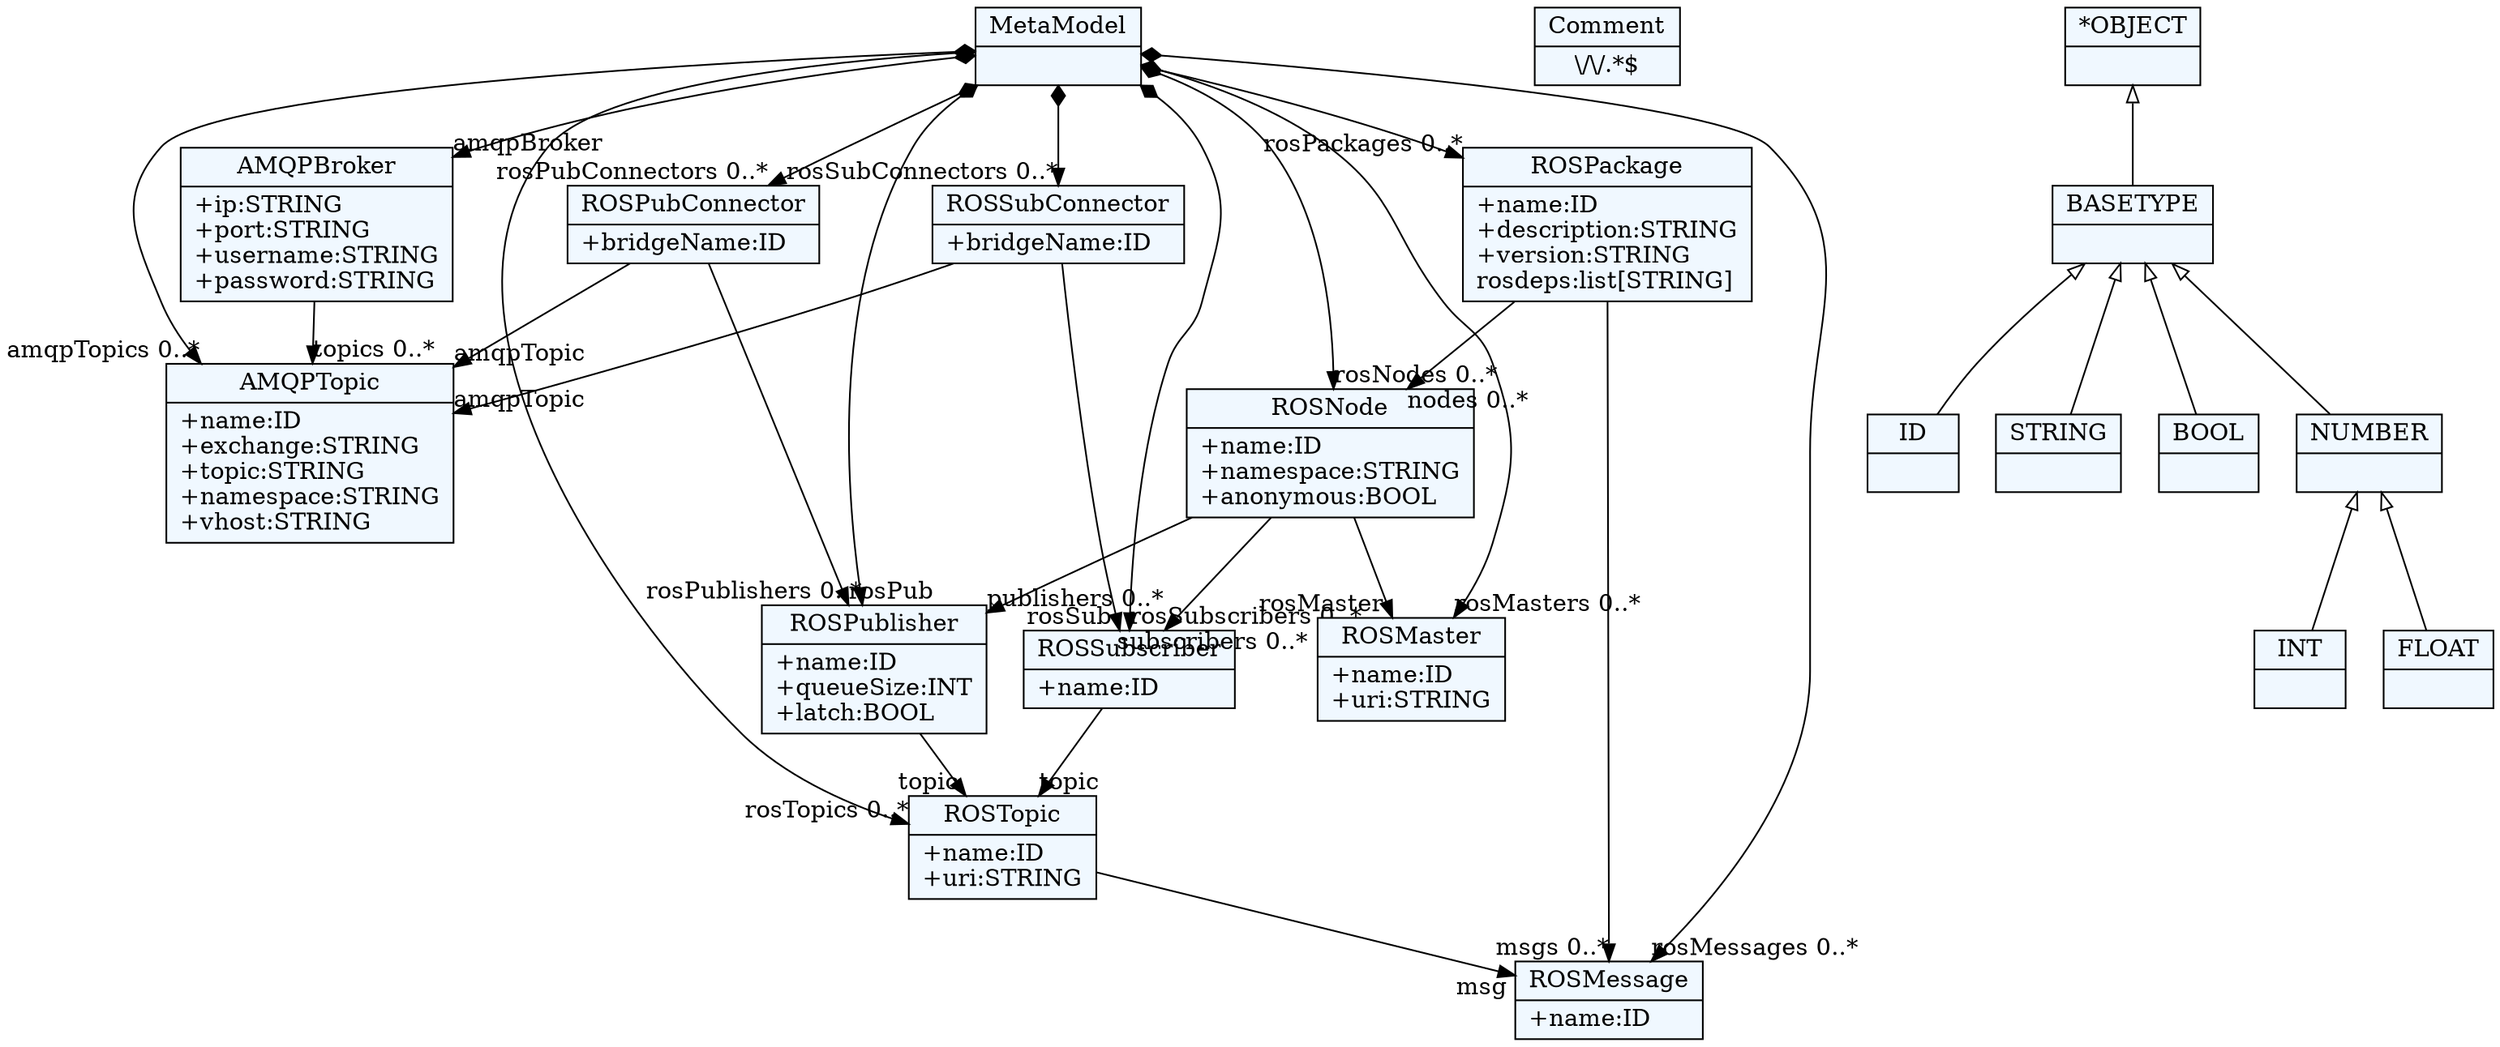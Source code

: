 
    digraph xtext {
    fontname = "Bitstream Vera Sans"
    fontsize = 8
    node[
        shape=record,
        style=filled,
        fillcolor=aliceblue
    ]
    nodesep = 0.3
    edge[dir=black,arrowtail=empty]


94394947557176 -> 94394949879928[arrowtail=diamond, dir=both, headlabel="amqpBroker "]
94394947557176 -> 94394950076136[arrowtail=diamond, dir=both, headlabel="amqpTopics 0..*"]
94394947557176 -> 94394950086616[arrowtail=diamond, dir=both, headlabel="rosSubConnectors 0..*"]
94394947557176 -> 94394950081080[arrowtail=diamond, dir=both, headlabel="rosPubConnectors 0..*"]
94394947557176 -> 94394950092152[arrowtail=diamond, dir=both, headlabel="rosPackages 0..*"]
94394947557176 -> 94394950079080[arrowtail=diamond, dir=both, headlabel="rosNodes 0..*"]
94394947557176 -> 94394947562120[arrowtail=diamond, dir=both, headlabel="rosPublishers 0..*"]
94394947557176 -> 94394950097688[arrowtail=diamond, dir=both, headlabel="rosSubscribers 0..*"]
94394947557176 -> 94394950103224[arrowtail=diamond, dir=both, headlabel="rosTopics 0..*"]
94394947557176 -> 94394950109880[arrowtail=diamond, dir=both, headlabel="rosMasters 0..*"]
94394947557176 -> 94394950115416[arrowtail=diamond, dir=both, headlabel="rosMessages 0..*"]
94394947557176[ label="{MetaModel|}"]

94394949879928 -> 94394950076136[headlabel="topics 0..*"]
94394949879928[ label="{AMQPBroker|+ip:STRING\l+port:STRING\l+username:STRING\l+password:STRING\l}"]

94394950076136[ label="{AMQPTopic|+name:ID\l+exchange:STRING\l+topic:STRING\l+namespace:STRING\l+vhost:STRING\l}"]

94394950081080 -> 94394947562120[headlabel="rosPub "]
94394950081080 -> 94394950076136[headlabel="amqpTopic "]
94394950081080[ label="{ROSPubConnector|+bridgeName:ID\l}"]

94394950086616 -> 94394950097688[headlabel="rosSub "]
94394950086616 -> 94394950076136[headlabel="amqpTopic "]
94394950086616[ label="{ROSSubConnector|+bridgeName:ID\l}"]

94394950092152 -> 94394950079080[headlabel="nodes 0..*"]
94394950092152 -> 94394950115416[headlabel="msgs 0..*"]
94394950092152[ label="{ROSPackage|+name:ID\l+description:STRING\l+version:STRING\lrosdeps:list[STRING]\l}"]

94394950079080 -> 94394947562120[headlabel="publishers 0..*"]
94394950079080 -> 94394950097688[headlabel="subscribers 0..*"]
94394950079080 -> 94394950109880[headlabel="rosMaster "]
94394950079080[ label="{ROSNode|+name:ID\l+namespace:STRING\l+anonymous:BOOL\l}"]

94394947562120 -> 94394950103224[headlabel="topic "]
94394947562120[ label="{ROSPublisher|+name:ID\l+queueSize:INT\l+latch:BOOL\l}"]

94394950097688 -> 94394950103224[headlabel="topic "]
94394950097688[ label="{ROSSubscriber|+name:ID\l}"]

94394950103224 -> 94394950115416[headlabel="msg "]
94394950103224[ label="{ROSTopic|+name:ID\l+uri:STRING\l}"]

94394950109880[ label="{ROSMaster|+name:ID\l+uri:STRING\l}"]

94394950115416[ label="{ROSMessage|+name:ID\l}"]

94394950120952[ label="{Comment|\\/\\/.*$}"]

94394949874648[ label="{ID|}"]

94394949881928[ label="{STRING|}"]

94394949886872[ label="{BOOL|}"]

94394949892920[ label="{INT|}"]

94394947559176[ label="{FLOAT|}"]

94394947564120[ label="{NUMBER|}"]
94394947564120 -> 94394947559176 [dir=back]
94394947564120 -> 94394949892920 [dir=back]

94394949917384[ label="{BASETYPE|}"]
94394949917384 -> 94394947564120 [dir=back]
94394949917384 -> 94394949886872 [dir=back]
94394949917384 -> 94394949874648 [dir=back]
94394949917384 -> 94394949881928 [dir=back]

94394949922328[ label="{*OBJECT|}"]
94394949922328 -> 94394949917384 [dir=back]


}
